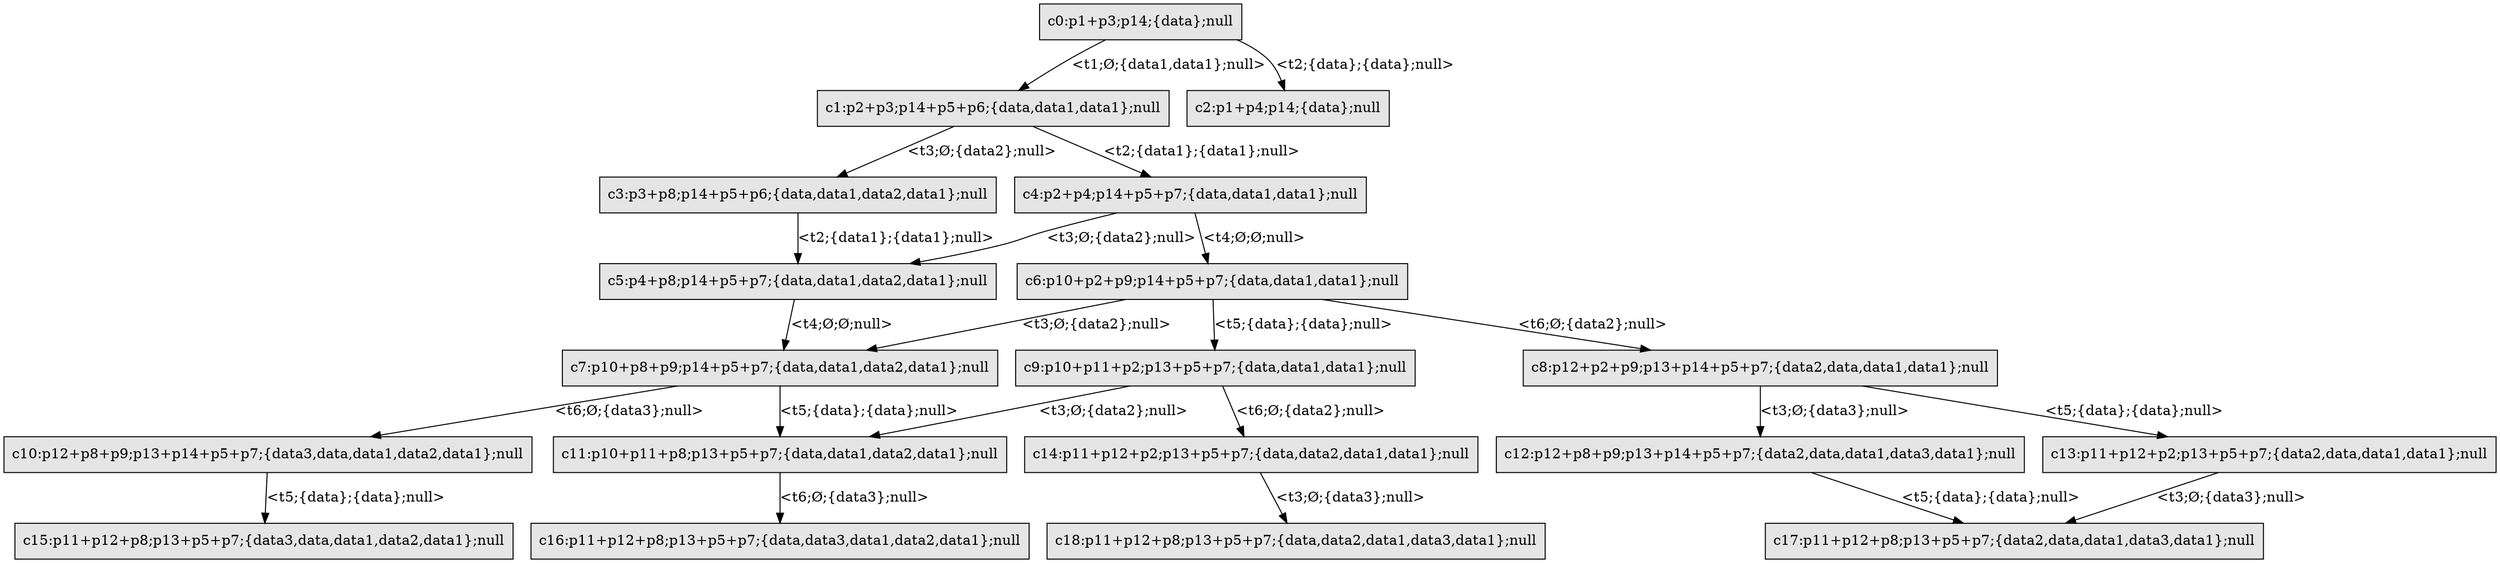 digraph {
	/* nodes */
	node [style=filled fillcolor=gray90 shape=rectangle]
	1 [label="c0:p1+p3;p14;{data};null"]
	2 [label="c1:p2+p3;p14+p5+p6;{data,data1,data1};null"]
	3 [label="c2:p1+p4;p14;{data};null"]
	4 [label="c3:p3+p8;p14+p5+p6;{data,data1,data2,data1};null"]
	5 [label="c4:p2+p4;p14+p5+p7;{data,data1,data1};null"]
	6 [label="c5:p4+p8;p14+p5+p7;{data,data1,data2,data1};null"]
	7 [label="c6:p10+p2+p9;p14+p5+p7;{data,data1,data1};null"]
	8 [label="c7:p10+p8+p9;p14+p5+p7;{data,data1,data2,data1};null"]
	9 [label="c8:p12+p2+p9;p13+p14+p5+p7;{data2,data,data1,data1};null"]
	10 [label="c9:p10+p11+p2;p13+p5+p7;{data,data1,data1};null"]
	11 [label="c10:p12+p8+p9;p13+p14+p5+p7;{data3,data,data1,data2,data1};null"]
	12 [label="c11:p10+p11+p8;p13+p5+p7;{data,data1,data2,data1};null"]
	13 [label="c12:p12+p8+p9;p13+p14+p5+p7;{data2,data,data1,data3,data1};null"]
	14 [label="c13:p11+p12+p2;p13+p5+p7;{data2,data,data1,data1};null"]
	15 [label="c14:p11+p12+p2;p13+p5+p7;{data,data2,data1,data1};null"]
	16 [label="c15:p11+p12+p8;p13+p5+p7;{data3,data,data1,data2,data1};null"]
	17 [label="c16:p11+p12+p8;p13+p5+p7;{data,data3,data1,data2,data1};null"]
	18 [label="c17:p11+p12+p8;p13+p5+p7;{data2,data,data1,data3,data1};null"]
	19 [label="c18:p11+p12+p8;p13+p5+p7;{data,data2,data1,data3,data1};null"]

	/* edges */
	1->2 [label="<t1;Ø;{data1,data1};null>"]
	1->3 [label="<t2;{data};{data};null>"]
	2->4 [label="<t3;Ø;{data2};null>"]
	2->5 [label="<t2;{data1};{data1};null>"]
	4->6 [label="<t2;{data1};{data1};null>"]
	5->6 [label="<t3;Ø;{data2};null>"]
	5->7 [label="<t4;Ø;Ø;null>"]
	6->8 [label="<t4;Ø;Ø;null>"]
	7->9 [label="<t6;Ø;{data2};null>"]
	7->8 [label="<t3;Ø;{data2};null>"]
	7->10 [label="<t5;{data};{data};null>"]
	8->11 [label="<t6;Ø;{data3};null>"]
	8->12 [label="<t5;{data};{data};null>"]
	9->13 [label="<t3;Ø;{data3};null>"]
	9->14 [label="<t5;{data};{data};null>"]
	10->15 [label="<t6;Ø;{data2};null>"]
	10->12 [label="<t3;Ø;{data2};null>"]
	11->16 [label="<t5;{data};{data};null>"]
	12->17 [label="<t6;Ø;{data3};null>"]
	13->18 [label="<t5;{data};{data};null>"]
	14->18 [label="<t3;Ø;{data3};null>"]
	15->19 [label="<t3;Ø;{data3};null>"]
}